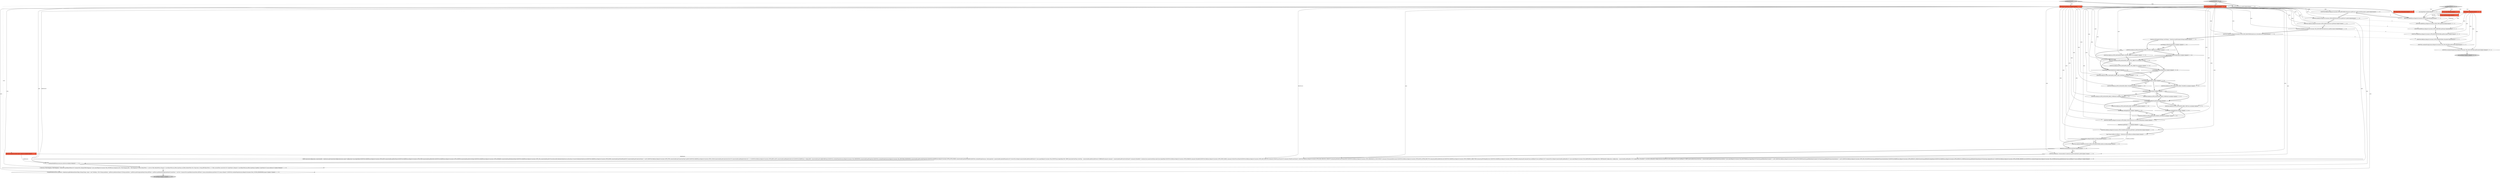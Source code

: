 digraph {
2 [style = filled, label = "@NotNull JsonWriter json@@@2@@@['1', '0', '0']", fillcolor = tomato, shape = box image = "AAA0AAABBB1BBB"];
5 [style = filled, label = "JSONUtils.field(json,ATTR_NAVIGATOR_HIDE_FOLDERS,true)@@@14@@@['1', '0', '0']", fillcolor = white, shape = ellipse image = "AAA0AAABBB1BBB"];
10 [style = filled, label = "JSONUtils.field(json,RegistryConstants.ATTR_DRIVER,dataSource.getDriver().getId())@@@6@@@['1', '1', '0']", fillcolor = white, shape = ellipse image = "AAA0AAABBB1BBB"];
12 [style = filled, label = "JSONUtils.field(json,ATTR_NAVIGATOR_HIDE_VIRTUAL,true)@@@16@@@['1', '0', '0']", fillcolor = white, shape = ellipse image = "AAA0AAABBB1BBB"];
16 [style = filled, label = "JSONUtils.fieldNE(json,RegistryConstants.TAG_DESCRIPTION,dataSource.getDescription())@@@8@@@['1', '1', '0']", fillcolor = white, shape = ellipse image = "AAA0AAABBB1BBB"];
33 [style = filled, label = "JSONUtils.field(json,ATTR_NAVIGATOR_SHOW_SYSTEM_OBJECTS,true)@@@11@@@['1', '1', '0']", fillcolor = white, shape = ellipse image = "AAA0AAABBB1BBB"];
41 [style = filled, label = "navSettings.isShowOnlyEntities()@@@13@@@['0', '1', '0']", fillcolor = white, shape = diamond image = "AAA0AAABBB2BBB"];
19 [style = filled, label = "JSONUtils.fieldNE(json,RegistryConstants.ATTR_ID,objectID)@@@4@@@['1', '1', '1']", fillcolor = white, shape = ellipse image = "AAA0AAABBB1BBB"];
34 [style = filled, label = "navSettings.isHideSchemas()@@@15@@@['1', '1', '0']", fillcolor = white, shape = diamond image = "AAA0AAABBB1BBB"];
44 [style = filled, label = "navSettings.isShowSystemObjects()@@@11@@@['0', '1', '0']", fillcolor = white, shape = diamond image = "AAA0AAABBB2BBB"];
18 [style = filled, label = "JSONUtils.field(json,ATTR_NAVIGATOR_SHOW_ONLY_ENTITIES,true)@@@13@@@['1', '1', '0']", fillcolor = white, shape = ellipse image = "AAA0AAABBB1BBB"];
21 [style = filled, label = "{SimplePreferenceStore prefStore = dataSource.getPreferenceStore()Map<String,String> props = new TreeMap<>()for (String propName : prefStore.preferenceNames()){String propValue = prefStore.getString(propName)String defValue = prefStore.getDefaultString(propName)if (propValue != null && !CommonUtils.equalObjects(propValue,defValue)) {props.put(propName,propValue)}}if (!props.isEmpty()) {JSONUtils.serializeProperties(json,RegistryConstants.TAG_CUSTOM_PROPERTIES,props)}}@@@127@@@['1', '1', '0']", fillcolor = white, shape = ellipse image = "AAA0AAABBB1BBB"];
1 [style = filled, label = "navSettings.isShowOnlyEntities()@@@13@@@['1', '0', '0']", fillcolor = white, shape = diamond image = "AAA0AAABBB1BBB"];
29 [style = filled, label = "dataSource.hasSharedVirtualModel()@@@26@@@['1', '1', '0']", fillcolor = white, shape = diamond image = "AAA0AAABBB1BBB"];
30 [style = filled, label = "{Collection<FilterMapping> filterMappings = dataSource.getObjectFilters()if (!CommonUtils.isEmpty(filterMappings)) {json.name(RegistryConstants.TAG_FILTERS)json.beginArray()for (FilterMapping filter : filterMappings){if (filter.defaultFilter != null && !filter.defaultFilter.isEmpty()) {saveObjectFiler(json,filter.typeName,null,filter.defaultFilter)}for (Map.Entry<String,DBSObjectFilter> cf : filter.customFilters.entrySet()){if (!cf.getValue().isEmpty()) {saveObjectFiler(json,filter.typeName,cf.getKey(),cf.getValue())}}}json.endArray()}}@@@109@@@['1', '1', '0']", fillcolor = white, shape = ellipse image = "AAA0AAABBB1BBB"];
14 [style = filled, label = "json.endObject()@@@141@@@['1', '1', '0']", fillcolor = lightgray, shape = ellipse image = "AAA0AAABBB1BBB"];
15 [style = filled, label = "json.name(dataSource.getId())@@@3@@@['1', '1', '0']", fillcolor = white, shape = ellipse image = "AAA0AAABBB1BBB"];
38 [style = filled, label = "JSONUtils.field(json,ATTR_NAVIGATOR_HIDE_FOLDERS,true)@@@14@@@['0', '1', '0']", fillcolor = white, shape = ellipse image = "AAA0AAABBB2BBB"];
40 [style = filled, label = "JSONUtils.field(json,ATTR_NAVIGATOR_HIDE_SCHEMAS,true)@@@15@@@['0', '1', '0']", fillcolor = white, shape = ellipse image = "AAA0AAABBB2BBB"];
53 [style = filled, label = "saveObjectFiler['0', '0', '1']", fillcolor = lightgray, shape = diamond image = "AAA0AAABBB3BBB"];
47 [style = filled, label = "json.beginObject()@@@3@@@['0', '0', '1']", fillcolor = white, shape = ellipse image = "AAA0AAABBB3BBB"];
3 [style = filled, label = "JSONUtils.field(json,RegistryConstants.ATTR_NAME,dataSource.getName())@@@7@@@['1', '1', '0']", fillcolor = white, shape = ellipse image = "AAA0AAABBB1BBB"];
39 [style = filled, label = "JSONUtils.field(json,ATTR_NAVIGATOR_HIDE_VIRTUAL,true)@@@16@@@['0', '1', '0']", fillcolor = white, shape = ellipse image = "AAA0AAABBB2BBB"];
59 [style = filled, label = "DBSObjectFilter filter@@@2@@@['0', '0', '1']", fillcolor = tomato, shape = box image = "AAA0AAABBB3BBB"];
50 [style = filled, label = "JSONUtils.fieldNE(json,RegistryConstants.ATTR_TYPE,typeName)@@@5@@@['0', '0', '1']", fillcolor = white, shape = ellipse image = "AAA0AAABBB3BBB"];
6 [style = filled, label = "JSONUtils.field(json,ATTR_NAVIGATOR_SHOW_SYSTEM_OBJECTS,true)@@@11@@@['1', '0', '0']", fillcolor = white, shape = ellipse image = "AAA0AAABBB1BBB"];
11 [style = filled, label = "JSONUtils.field(json,RegistryConstants.ATTR_FOLDER,dataSource.getFolder().getFolderPath())@@@20@@@['1', '1', '0']", fillcolor = white, shape = ellipse image = "AAA0AAABBB1BBB"];
20 [style = filled, label = "JSONUtils.field(json,ATTR_NAVIGATOR_HIDE_SCHEMAS,true)@@@15@@@['1', '0', '0']", fillcolor = white, shape = ellipse image = "AAA0AAABBB1BBB"];
37 [style = filled, label = "JSONUtils.field(json,\"virtual-model-id\",dataSource.getVirtualModel().getId())@@@27@@@['1', '1', '0']", fillcolor = white, shape = ellipse image = "AAA0AAABBB1BBB"];
27 [style = filled, label = "serializeModifyPermissions(json,dataSource)@@@108@@@['1', '1', '0']", fillcolor = white, shape = ellipse image = "AAA0AAABBB1BBB"];
4 [style = filled, label = "dataSource.getFolder() != null@@@19@@@['1', '1', '0']", fillcolor = white, shape = diamond image = "AAA0AAABBB1BBB"];
13 [style = filled, label = "saveDataSource['1', '0', '0']", fillcolor = lightgray, shape = diamond image = "AAA0AAABBB1BBB"];
24 [style = filled, label = "JSONUtils.field(json,RegistryConstants.ATTR_SAVE_PASSWORD,dataSource.isSavePassword())@@@9@@@['1', '1', '0']", fillcolor = white, shape = ellipse image = "AAA0AAABBB1BBB"];
52 [style = filled, label = "json.endObject()@@@11@@@['0', '0', '1']", fillcolor = lightgray, shape = ellipse image = "AAA0AAABBB3BBB"];
57 [style = filled, label = "JSONUtils.field(json,RegistryConstants.ATTR_ENABLED,filter.isEnabled())@@@8@@@['0', '0', '1']", fillcolor = white, shape = ellipse image = "AAA0AAABBB3BBB"];
31 [style = filled, label = "{DBPConnectionConfiguration connectionInfo = dataSource.getConnectionConfiguration()json.name(\"configuration\")json.beginObject()JSONUtils.fieldNE(json,RegistryConstants.ATTR_HOST,connectionInfo.getHostName())JSONUtils.fieldNE(json,RegistryConstants.ATTR_PORT,connectionInfo.getHostPort())JSONUtils.fieldNE(json,RegistryConstants.ATTR_SERVER,connectionInfo.getServerName())JSONUtils.fieldNE(json,RegistryConstants.ATTR_DATABASE,connectionInfo.getDatabaseName())JSONUtils.fieldNE(json,RegistryConstants.ATTR_URL,connectionInfo.getUrl())saveSecuredCredentials(dataSource,null,null,new SecureCredentials(dataSource))JSONUtils.fieldNE(json,RegistryConstants.ATTR_HOME,connectionInfo.getClientHomeId())if (connectionInfo.getConnectionType() != null) {JSONUtils.field(json,RegistryConstants.ATTR_TYPE,connectionInfo.getConnectionType().getId())}JSONUtils.fieldNE(json,RegistryConstants.ATTR_COLOR,connectionInfo.getConnectionColor())if (connectionInfo.getKeepAliveInterval() > 0) {JSONUtils.field(json,RegistryConstants.ATTR_KEEP_ALIVE,connectionInfo.getKeepAliveInterval())}JSONUtils.fieldNE(json,\"config-profile\",connectionInfo.getConfigProfileName())JSONUtils.serializeProperties(json,RegistryConstants.TAG_PROPERTIES,connectionInfo.getProperties())JSONUtils.serializeProperties(json,RegistryConstants.TAG_PROVIDER_PROPERTIES,connectionInfo.getProviderProperties())JSONUtils.fieldNE(json,RegistryConstants.ATTR_AUTH_MODEL,connectionInfo.getAuthModelId())JSONUtils.serializeProperties(json,\"auth-properties\",connectionInfo.getAuthProperties())if (!ArrayUtils.isEmpty(connectionInfo.getDeclaredEvents())) {json.name(RegistryConstants.TAG_EVENTS)json.beginObject()for (DBPConnectionEventType eventType : connectionInfo.getDeclaredEvents()){DBRShellCommand command = connectionInfo.getEvent(eventType)if (!command.isEnabled()) {continue}json.name(eventType.name())json.beginObject()JSONUtils.field(json,RegistryConstants.ATTR_ENABLED,command.isEnabled())JSONUtils.field(json,RegistryConstants.ATTR_SHOW_PANEL,command.isShowProcessPanel())JSONUtils.field(json,RegistryConstants.ATTR_WAIT_PROCESS,command.isWaitProcessFinish())if (command.isWaitProcessFinish()) {JSONUtils.field(json,RegistryConstants.ATTR_WAIT_PROCESS_TIMEOUT,command.getWaitProcessTimeoutMs())}JSONUtils.field(json,RegistryConstants.ATTR_TERMINATE_AT_DISCONNECT,command.isTerminateAtDisconnect())JSONUtils.field(json,RegistryConstants.ATTR_PAUSE_AFTER_EXECUTE,command.getPauseAfterExecute())JSONUtils.fieldNE(json,RegistryConstants.ATTR_WORKING_DIRECTORY,command.getWorkingDirectory())JSONUtils.fieldNE(json,RegistryConstants.ATTR_COMMAND,command.getCommand())json.endObject()}json.endObject()}if (!CommonUtils.isEmpty(connectionInfo.getHandlers())) {json.name(RegistryConstants.TAG_HANDLERS)json.beginObject()for (DBWHandlerConfiguration configuration : connectionInfo.getHandlers()){if (configuration.isEnabled()) {saveNetworkHandlerConfiguration(json,dataSource,null,configuration)}}json.endObject()}{DBPConnectionBootstrap bootstrap = connectionInfo.getBootstrap()if (bootstrap.hasData()) {json.name(RegistryConstants.TAG_BOOTSTRAP)json.beginObject()if (bootstrap.getDefaultAutoCommit() != null) {JSONUtils.field(json,RegistryConstants.ATTR_AUTOCOMMIT,bootstrap.getDefaultAutoCommit())}if (bootstrap.getDefaultTransactionIsolation() != null) {JSONUtils.field(json,RegistryConstants.ATTR_TXN_ISOLATION,bootstrap.getDefaultTransactionIsolation())}JSONUtils.fieldNE(json,RegistryConstants.ATTR_DEFAULT_CATALOG,bootstrap.getDefaultCatalogName())JSONUtils.fieldNE(json,RegistryConstants.ATTR_DEFAULT_SCHEMA,bootstrap.getDefaultSchemaName())if (bootstrap.isIgnoreErrors()) {JSONUtils.field(json,RegistryConstants.ATTR_IGNORE_ERRORS,true)}JSONUtils.serializeStringList(json,RegistryConstants.TAG_QUERY,bootstrap.getInitQueries())json.endObject()}}json.endObject()}@@@29@@@['1', '1', '0']", fillcolor = white, shape = ellipse image = "AAA0AAABBB1BBB"];
22 [style = filled, label = "@NotNull JsonWriter json@@@2@@@['1', '1', '0']", fillcolor = tomato, shape = box image = "AAA0AAABBB1BBB"];
32 [style = filled, label = "navSettings.isHideVirtualModel()@@@16@@@['1', '1', '0']", fillcolor = white, shape = diamond image = "AAA0AAABBB1BBB"];
36 [style = filled, label = "JSONUtils.field(json,ATTR_NAVIGATOR_MERGE_ENTITIES,true)@@@17@@@['1', '1', '0']", fillcolor = white, shape = ellipse image = "AAA0AAABBB1BBB"];
43 [style = filled, label = "@NotNull DataSourceDescriptor dataSource@@@2@@@['0', '1', '0']", fillcolor = tomato, shape = box image = "AAA0AAABBB2BBB"];
48 [style = filled, label = "JSONUtils.serializeStringList(json,RegistryConstants.TAG_INCLUDE,filter.getInclude())@@@9@@@['0', '0', '1']", fillcolor = white, shape = ellipse image = "AAA0AAABBB3BBB"];
49 [style = filled, label = "String typeName@@@2@@@['0', '0', '1']", fillcolor = tomato, shape = box image = "AAA0AAABBB3BBB"];
42 [style = filled, label = "navSettings.isMergeEntities()@@@17@@@['0', '1', '0']", fillcolor = white, shape = diamond image = "AAA0AAABBB2BBB"];
54 [style = filled, label = "String objectID@@@2@@@['0', '0', '1']", fillcolor = tomato, shape = box image = "AAA0AAABBB3BBB"];
46 [style = filled, label = "navSettings.isShowUtilityObjects()@@@12@@@['0', '1', '0']", fillcolor = white, shape = diamond image = "AAA0AAABBB2BBB"];
9 [style = filled, label = "JSONUtils.field(json,RegistryConstants.ATTR_LOCK_PASSWORD,lockPasswordHash)@@@24@@@['1', '1', '0']", fillcolor = white, shape = ellipse image = "AAA0AAABBB1BBB"];
28 [style = filled, label = "final String lockPasswordHash = dataSource.getLockPasswordHash()@@@22@@@['1', '1', '0']", fillcolor = white, shape = ellipse image = "AAA0AAABBB1BBB"];
0 [style = filled, label = "JSONUtils.field(json,ATTR_NAVIGATOR_SHOW_UTIL_OBJECTS,true)@@@12@@@['1', '0', '0']", fillcolor = white, shape = ellipse image = "AAA0AAABBB1BBB"];
45 [style = filled, label = "saveDataSource['0', '1', '0']", fillcolor = lightgray, shape = diamond image = "AAA0AAABBB2BBB"];
26 [style = filled, label = "navSettings.isHideFolders()@@@14@@@['1', '1', '0']", fillcolor = white, shape = diamond image = "AAA0AAABBB1BBB"];
58 [style = filled, label = "JsonWriter json@@@2@@@['0', '0', '1']", fillcolor = tomato, shape = box image = "AAA0AAABBB3BBB"];
35 [style = filled, label = "JSONUtils.field(json,RegistryConstants.ATTR_READ_ONLY,dataSource.isConnectionReadOnly())@@@18@@@['1', '1', '0']", fillcolor = white, shape = ellipse image = "AAA0AAABBB1BBB"];
56 [style = filled, label = "JSONUtils.fieldNE(json,RegistryConstants.ATTR_DESCRIPTION,filter.getDescription())@@@7@@@['0', '0', '1']", fillcolor = white, shape = ellipse image = "AAA0AAABBB3BBB"];
7 [style = filled, label = "JSONUtils.field(json,ATTR_NAVIGATOR_SHOW_UTIL_OBJECTS,true)@@@12@@@['1', '1', '0']", fillcolor = white, shape = ellipse image = "AAA0AAABBB1BBB"];
51 [style = filled, label = "JSONUtils.serializeStringList(json,RegistryConstants.TAG_EXCLUDE,filter.getExclude())@@@10@@@['0', '0', '1']", fillcolor = white, shape = ellipse image = "AAA0AAABBB3BBB"];
25 [style = filled, label = "!CommonUtils.isEmpty(lockPasswordHash)@@@23@@@['1', '1', '0']", fillcolor = white, shape = diamond image = "AAA0AAABBB1BBB"];
17 [style = filled, label = "DataSourceNavigatorSettings navSettings = dataSource.getNavigatorSettings()@@@10@@@['1', '1', '0']", fillcolor = white, shape = ellipse image = "AAA0AAABBB1BBB"];
55 [style = filled, label = "JSONUtils.fieldNE(json,RegistryConstants.ATTR_NAME,filter.getName())@@@6@@@['0', '0', '1']", fillcolor = white, shape = ellipse image = "AAA0AAABBB3BBB"];
23 [style = filled, label = "navSettings.isMergeEntities()@@@17@@@['1', '0', '0']", fillcolor = white, shape = diamond image = "AAA0AAABBB1BBB"];
8 [style = filled, label = "JSONUtils.field(json,RegistryConstants.ATTR_PROVIDER,dataSource.getDriver().getProviderDescriptor().getId())@@@5@@@['1', '1', '0']", fillcolor = white, shape = ellipse image = "AAA0AAABBB1BBB"];
32->23 [style = bold, label=""];
25->9 [style = dotted, label="true"];
26->38 [style = bold, label=""];
34->40 [style = dotted, label="true"];
2->20 [style = solid, label="json"];
35->4 [style = bold, label=""];
30->21 [style = bold, label=""];
22->9 [style = solid, label="json"];
58->55 [style = solid, label="json"];
19->8 [style = bold, label=""];
54->19 [style = solid, label="objectID"];
2->31 [style = solid, label="json"];
51->52 [style = bold, label=""];
39->42 [style = bold, label=""];
22->7 [style = solid, label="json"];
22->37 [style = solid, label="json"];
1->18 [style = bold, label=""];
3->55 [style = dashed, label="0"];
2->0 [style = solid, label="json"];
12->23 [style = bold, label=""];
34->20 [style = bold, label=""];
22->27 [style = solid, label="dataSource"];
10->3 [style = bold, label=""];
53->54 [style = dotted, label="true"];
10->50 [style = dashed, label="0"];
22->36 [style = solid, label="json"];
7->41 [style = bold, label=""];
2->10 [style = solid, label="json"];
7->0 [style = bold, label=""];
27->30 [style = bold, label=""];
34->20 [style = dotted, label="true"];
13->22 [style = dotted, label="true"];
22->27 [style = solid, label="json"];
7->0 [style = dotted, label="true"];
42->35 [style = bold, label=""];
7->1 [style = bold, label=""];
58->50 [style = solid, label="json"];
36->35 [style = bold, label=""];
45->15 [style = bold, label=""];
2->21 [style = solid, label="json"];
2->5 [style = solid, label="json"];
40->32 [style = bold, label=""];
28->9 [style = solid, label="lockPasswordHash"];
44->46 [style = bold, label=""];
22->31 [style = solid, label="dataSource"];
37->31 [style = bold, label=""];
55->56 [style = bold, label=""];
33->46 [style = bold, label=""];
20->32 [style = bold, label=""];
15->19 [style = bold, label=""];
38->34 [style = bold, label=""];
58->57 [style = solid, label="json"];
50->55 [style = bold, label=""];
33->6 [style = bold, label=""];
22->8 [style = solid, label="json"];
43->27 [style = solid, label="dataSource"];
2->36 [style = solid, label="json"];
22->18 [style = solid, label="json"];
22->39 [style = solid, label="json"];
19->50 [style = bold, label=""];
22->24 [style = solid, label="json"];
2->37 [style = solid, label="json"];
22->38 [style = solid, label="json"];
26->5 [style = dotted, label="true"];
45->43 [style = dotted, label="true"];
32->39 [style = dotted, label="true"];
25->9 [style = bold, label=""];
53->59 [style = dotted, label="true"];
22->3 [style = solid, label="json"];
46->7 [style = bold, label=""];
46->41 [style = bold, label=""];
11->28 [style = bold, label=""];
22->10 [style = solid, label="json"];
57->48 [style = bold, label=""];
22->30 [style = solid, label="json"];
8->10 [style = bold, label=""];
58->19 [style = solid, label="json"];
17->33 [style = bold, label=""];
2->16 [style = solid, label="json"];
22->16 [style = solid, label="json"];
21->14 [style = bold, label=""];
13->15 [style = bold, label=""];
53->58 [style = dotted, label="true"];
2->24 [style = solid, label="json"];
58->48 [style = solid, label="json"];
2->30 [style = solid, label="json"];
53->49 [style = dotted, label="true"];
22->35 [style = solid, label="json"];
32->12 [style = dotted, label="true"];
47->19 [style = bold, label=""];
24->17 [style = bold, label=""];
4->11 [style = dotted, label="true"];
33->7 [style = bold, label=""];
43->31 [style = solid, label="dataSource"];
18->26 [style = bold, label=""];
16->56 [style = dashed, label="0"];
32->42 [style = bold, label=""];
24->57 [style = dashed, label="0"];
23->35 [style = bold, label=""];
46->7 [style = dotted, label="true"];
8->19 [style = dashed, label="0"];
41->26 [style = bold, label=""];
17->44 [style = bold, label=""];
2->27 [style = solid, label="json"];
26->34 [style = bold, label=""];
42->36 [style = dotted, label="true"];
29->31 [style = bold, label=""];
42->36 [style = bold, label=""];
22->40 [style = solid, label="json"];
1->26 [style = bold, label=""];
9->29 [style = bold, label=""];
53->47 [style = bold, label=""];
22->33 [style = solid, label="json"];
3->16 [style = bold, label=""];
58->56 [style = solid, label="json"];
58->51 [style = solid, label="json"];
49->50 [style = solid, label="typeName"];
1->18 [style = dotted, label="true"];
29->37 [style = dotted, label="true"];
41->18 [style = bold, label=""];
16->24 [style = bold, label=""];
25->29 [style = bold, label=""];
32->12 [style = bold, label=""];
26->38 [style = dotted, label="true"];
22->31 [style = solid, label="json"];
22->21 [style = solid, label="json"];
48->51 [style = bold, label=""];
45->22 [style = dotted, label="true"];
29->37 [style = bold, label=""];
4->11 [style = bold, label=""];
32->39 [style = bold, label=""];
2->11 [style = solid, label="json"];
22->11 [style = solid, label="json"];
5->34 [style = bold, label=""];
34->40 [style = bold, label=""];
0->1 [style = bold, label=""];
2->35 [style = solid, label="json"];
41->18 [style = dotted, label="true"];
56->57 [style = bold, label=""];
4->28 [style = bold, label=""];
13->2 [style = dotted, label="true"];
26->5 [style = bold, label=""];
33->6 [style = dotted, label="true"];
23->36 [style = bold, label=""];
2->12 [style = solid, label="json"];
2->3 [style = solid, label="json"];
2->6 [style = solid, label="json"];
23->36 [style = dotted, label="true"];
2->9 [style = solid, label="json"];
44->33 [style = dotted, label="true"];
6->7 [style = bold, label=""];
2->18 [style = solid, label="json"];
44->33 [style = bold, label=""];
31->27 [style = bold, label=""];
28->25 [style = bold, label=""];
34->32 [style = bold, label=""];
2->8 [style = solid, label="json"];
}
